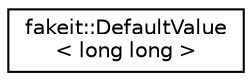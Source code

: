 digraph "Graphical Class Hierarchy"
{
  edge [fontname="Helvetica",fontsize="10",labelfontname="Helvetica",labelfontsize="10"];
  node [fontname="Helvetica",fontsize="10",shape=record];
  rankdir="LR";
  Node1 [label="fakeit::DefaultValue\l\< long long \>",height=0.2,width=0.4,color="black", fillcolor="white", style="filled",URL="$d0/da1/structfakeit_1_1DefaultValue_3_01long_01long_01_4.html"];
}
